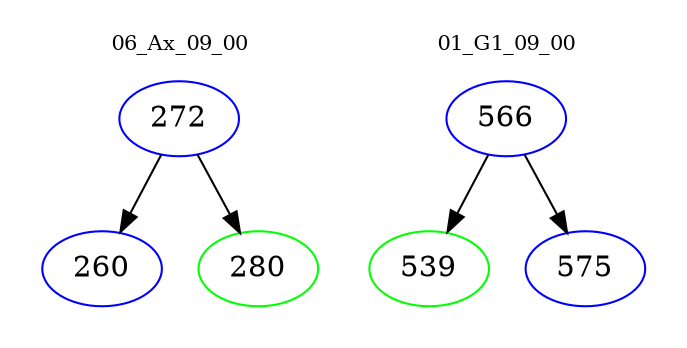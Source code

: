 digraph{
subgraph cluster_0 {
color = white
label = "06_Ax_09_00";
fontsize=10;
T0_272 [label="272", color="blue"]
T0_272 -> T0_260 [color="black"]
T0_260 [label="260", color="blue"]
T0_272 -> T0_280 [color="black"]
T0_280 [label="280", color="green"]
}
subgraph cluster_1 {
color = white
label = "01_G1_09_00";
fontsize=10;
T1_566 [label="566", color="blue"]
T1_566 -> T1_539 [color="black"]
T1_539 [label="539", color="green"]
T1_566 -> T1_575 [color="black"]
T1_575 [label="575", color="blue"]
}
}
